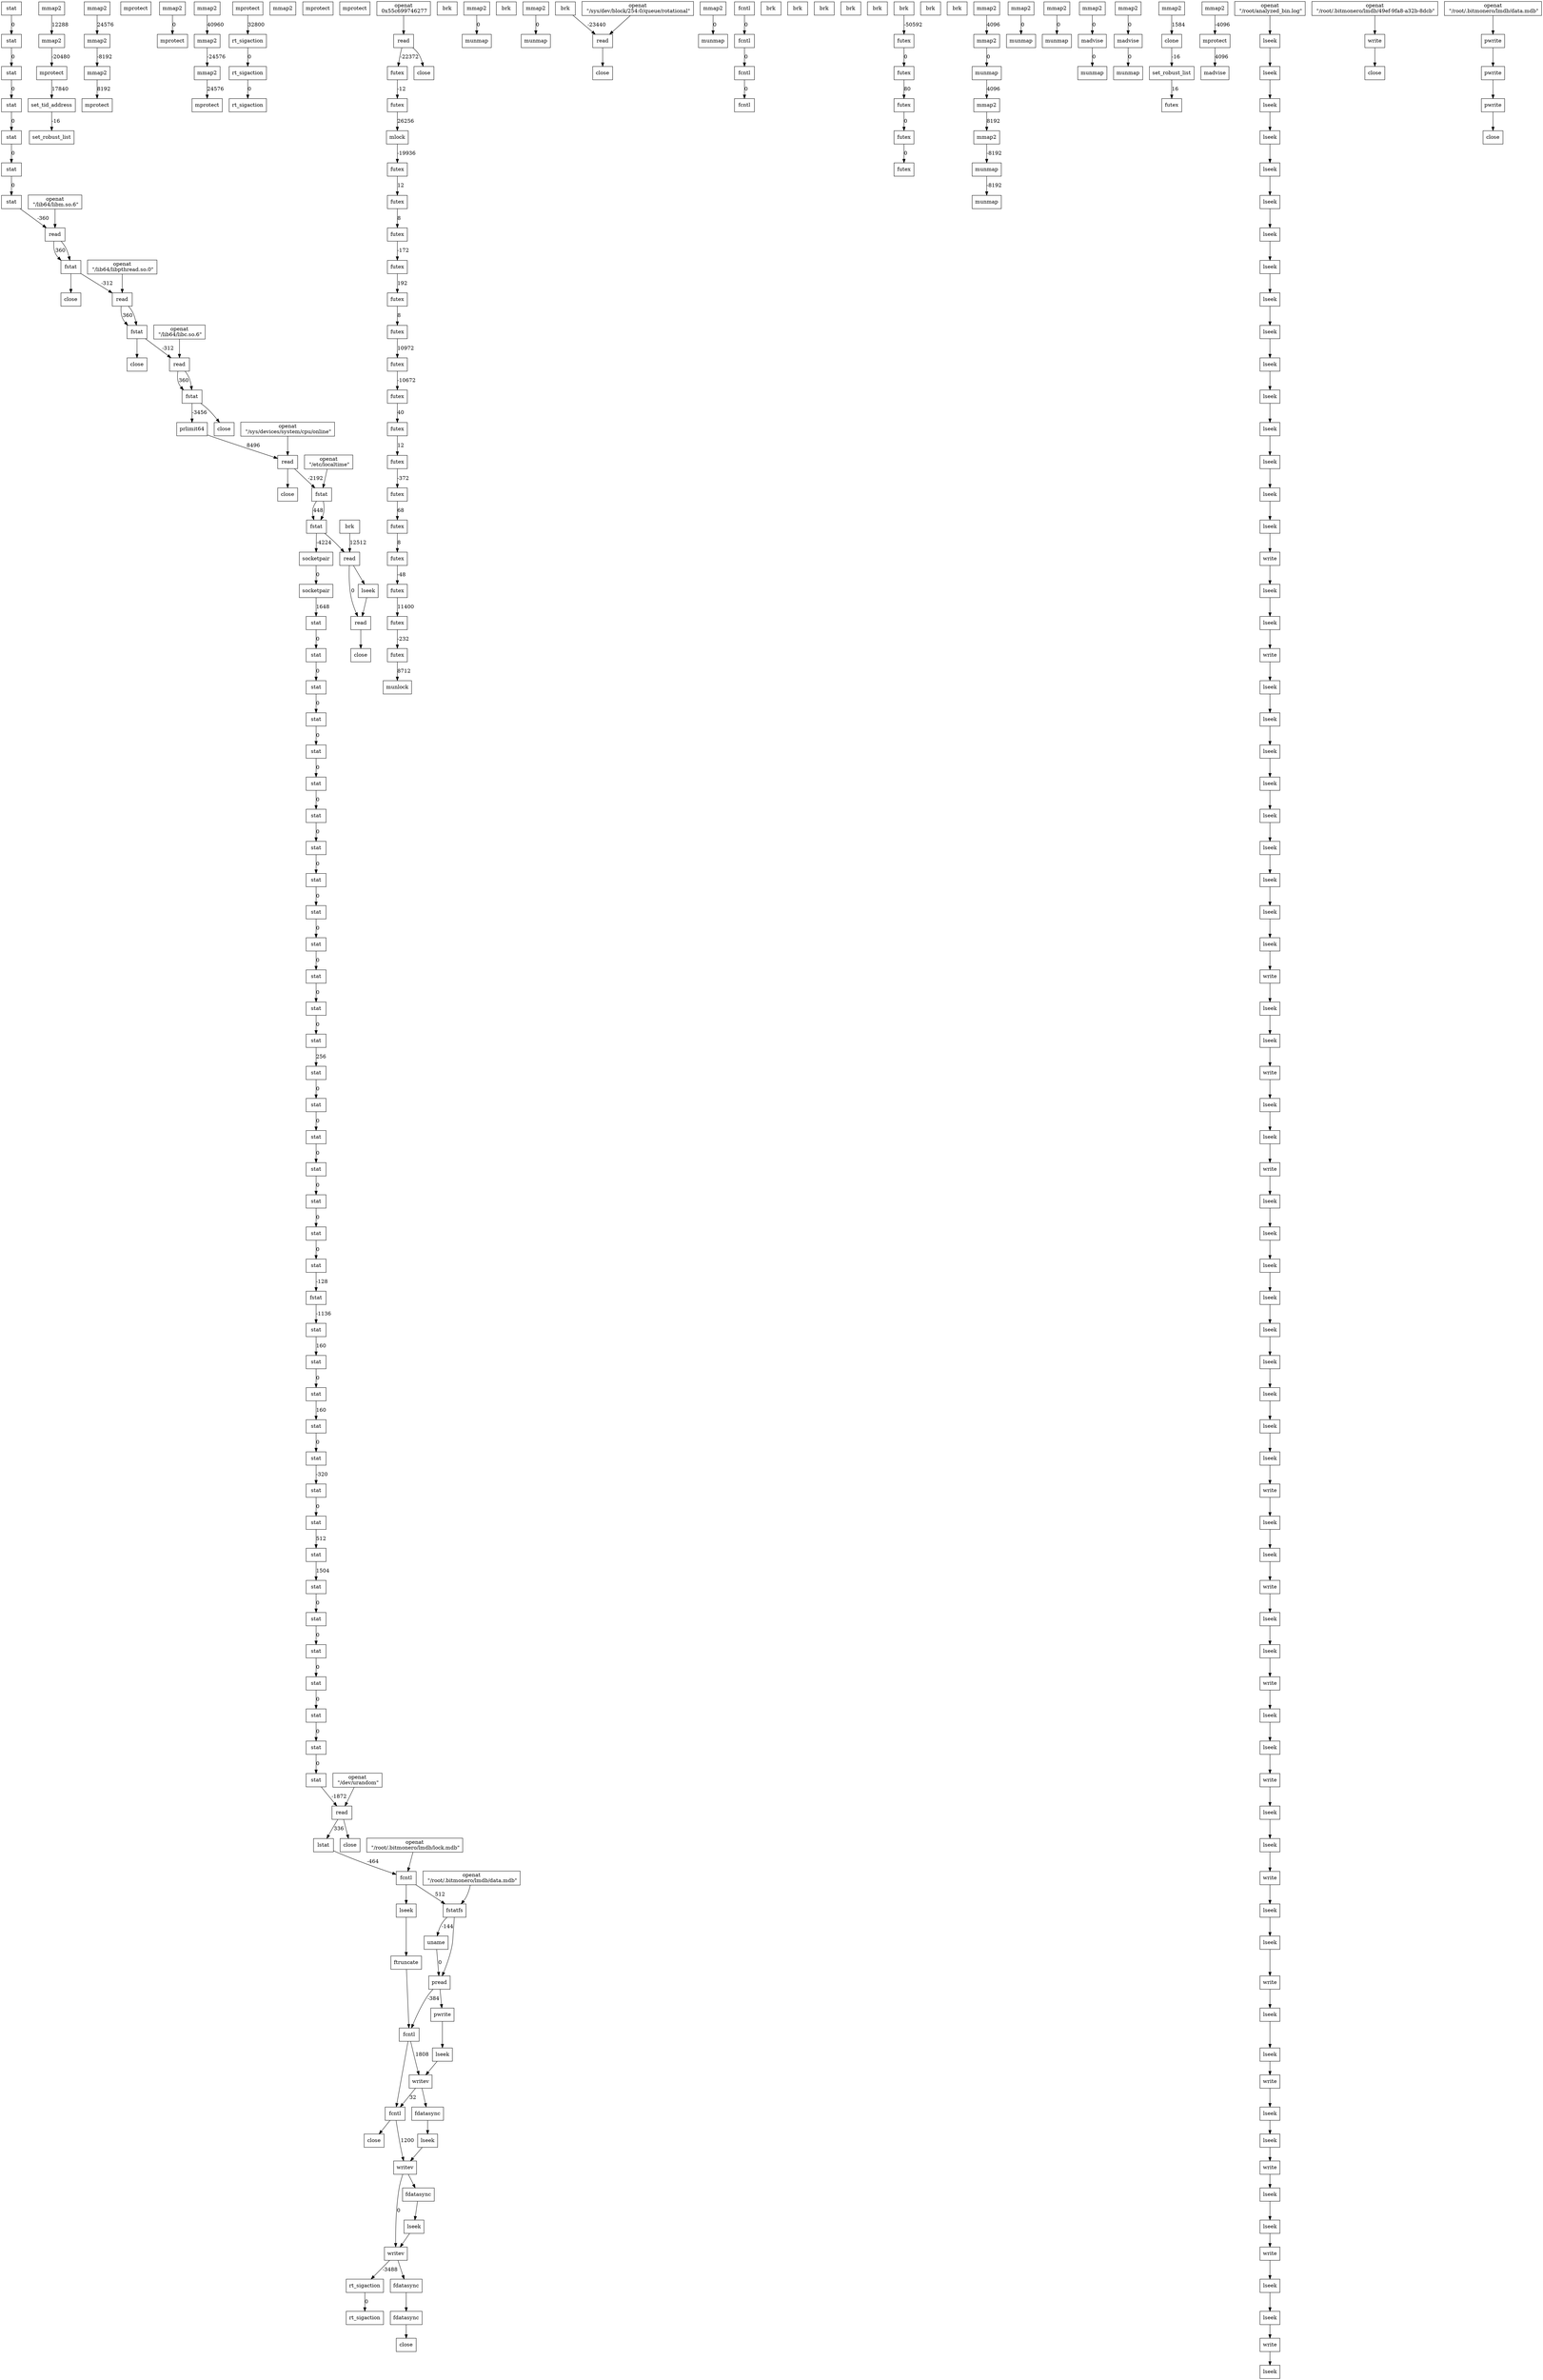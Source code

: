 // test
digraph "System Call Flow" {
	4 [label=stat shape=box]
	6 [label=stat shape=box]
	8 [label=stat shape=box]
	10 [label=stat shape=box]
	12 [label=stat shape=box]
	14 [label=stat shape=box]
	16 [label=stat shape=box]
	18 [label=read shape=box]
	19 [label=fstat shape=box]
	26 [label=read shape=box]
	27 [label=fstat shape=box]
	34 [label=read shape=box]
	35 [label=fstat shape=box]
	53 [label=prlimit64 shape=box]
	62 [label=read shape=box]
	70 [label=fstat shape=box]
	71 [label=fstat shape=box]
	97 [label=socketpair shape=box]
	102 [label=socketpair shape=box]
	120 [label=stat shape=box]
	123 [label=stat shape=box]
	124 [label=stat shape=box]
	125 [label=stat shape=box]
	126 [label=stat shape=box]
	127 [label=stat shape=box]
	128 [label=stat shape=box]
	136 [label=stat shape=box]
	137 [label=stat shape=box]
	138 [label=stat shape=box]
	139 [label=stat shape=box]
	140 [label=stat shape=box]
	141 [label=stat shape=box]
	142 [label=stat shape=box]
	156 [label=stat shape=box]
	157 [label=stat shape=box]
	158 [label=stat shape=box]
	159 [label=stat shape=box]
	160 [label=stat shape=box]
	161 [label=stat shape=box]
	162 [label=stat shape=box]
	173 [label=fstat shape=box]
	184 [label=stat shape=box]
	185 [label=stat shape=box]
	186 [label=stat shape=box]
	187 [label=stat shape=box]
	188 [label=stat shape=box]
	191 [label=stat shape=box]
	192 [label=stat shape=box]
	193 [label=stat shape=box]
	197 [label=stat shape=box]
	198 [label=stat shape=box]
	199 [label=stat shape=box]
	200 [label=stat shape=box]
	201 [label=stat shape=box]
	202 [label=stat shape=box]
	203 [label=stat shape=box]
	216 [label=read shape=box]
	223 [label=lstat shape=box]
	229 [label=fcntl shape=box]
	234 [label=fstatfs shape=box]
	235 [label=uname shape=box]
	236 [label=pread shape=box]
	241 [label=fcntl shape=box]
	246 [label=writev shape=box]
	249 [label=fcntl shape=box]
	256 [label=writev shape=box]
	263 [label=writev shape=box]
	280 [label=rt_sigaction shape=box]
	281 [label=rt_sigaction shape=box]
	20 [label=mmap2 shape=box]
	41 [label=mmap2 shape=box]
	47 [label=mprotect shape=box]
	48 [label=set_tid_address shape=box]
	49 [label=set_robust_list shape=box]
	21 [label=mmap2 shape=box]
	30 [label=mmap2 shape=box]
	31 [label=mmap2 shape=box]
	44 [label=mprotect shape=box]
	22 [label=mprotect shape=box]
	23 [label=mmap2 shape=box]
	45 [label=mprotect shape=box]
	28 [label=mmap2 shape=box]
	38 [label=mmap2 shape=box]
	39 [label=mmap2 shape=box]
	43 [label=mprotect shape=box]
	29 [label=mprotect shape=box]
	50 [label=rt_sigaction shape=box]
	51 [label=rt_sigaction shape=box]
	279 [label=rt_sigaction shape=box]
	36 [label=mmap2 shape=box]
	37 [label=mprotect shape=box]
	46 [label=mprotect shape=box]
	54 [label=openat shape=box]
	55 [label=read shape=box]
	57 [label=futex shape=box]
	58 [label=futex shape=box]
	68 [label=mlock shape=box]
	76 [label=futex shape=box]
	77 [label=futex shape=box]
	78 [label=futex shape=box]
	79 [label=futex shape=box]
	81 [label=futex shape=box]
	82 [label=futex shape=box]
	83 [label=futex shape=box]
	84 [label=futex shape=box]
	85 [label=futex shape=box]
	86 [label=futex shape=box]
	87 [label=futex shape=box]
	88 [label=futex shape=box]
	89 [label=futex shape=box]
	91 [label=futex shape=box]
	92 [label=futex shape=box]
	94 [label=futex shape=box]
	324 [label=munlock shape=box]
	60 [label=brk shape=box]
	64 [label=mmap2 shape=box]
	326 [label=munmap shape=box]
	65 [label=brk shape=box]
	66 [label=mmap2 shape=box]
	325 [label=munmap shape=box]
	67 [label=brk shape=box]
	72 [label=read shape=box]
	74 [label=read shape=box]
	80 [label=brk shape=box]
	195 [label=read shape=box]
	96 [label=mmap2 shape=box]
	119 [label=munmap shape=box]
	99 [label=fcntl shape=box]
	101 [label=fcntl shape=box]
	104 [label=fcntl shape=box]
	106 [label=fcntl shape=box]
	107 [label=brk shape=box]
	108 [label=brk shape=box]
	109 [label=brk shape=box]
	110 [label=brk shape=box]
	111 [label=brk shape=box]
	112 [label=brk shape=box]
	306 [label=futex shape=box]
	307 [label=futex shape=box]
	308 [label=futex shape=box]
	309 [label=futex shape=box]
	310 [label=futex shape=box]
	113 [label=brk shape=box]
	114 [label=brk shape=box]
	179 [label=mmap2 shape=box]
	220 [label=mmap2 shape=box]
	221 [label=munmap shape=box]
	232 [label=mmap2 shape=box]
	252 [label=mmap2 shape=box]
	321 [label=munmap shape=box]
	323 [label=munmap shape=box]
	226 [label=mmap2 shape=box]
	316 [label=munmap shape=box]
	227 [label=mmap2 shape=box]
	315 [label=munmap shape=box]
	238 [label=mmap2 shape=box]
	239 [label=madvise shape=box]
	242 [label=munmap shape=box]
	243 [label=mmap2 shape=box]
	244 [label=madvise shape=box]
	317 [label=munmap shape=box]
	251 [label=mmap2 shape=box]
	261 [label=clone shape=box]
	264 [label=set_robust_list shape=box]
	313 [label=futex shape=box]
	259 [label=mmap2 shape=box]
	260 [label=mprotect shape=box]
	311 [label=madvise shape=box]
	4 -> 6 [label=0]
	6 -> 8 [label=0]
	8 -> 10 [label=0]
	10 -> 12 [label=0]
	12 -> 14 [label=0]
	14 -> 16 [label=0]
	16 -> 18 [label=-360]
	18 -> 19 [label=360]
	19 -> 26 [label=-312]
	26 -> 27 [label=360]
	27 -> 34 [label=-312]
	34 -> 35 [label=360]
	35 -> 53 [label=-3456]
	53 -> 62 [label=8496]
	62 -> 70 [label=-2192]
	70 -> 71 [label=448]
	71 -> 97 [label=-4224]
	97 -> 102 [label=0]
	102 -> 120 [label=1648]
	120 -> 123 [label=0]
	123 -> 124 [label=0]
	124 -> 125 [label=0]
	125 -> 126 [label=0]
	126 -> 127 [label=0]
	127 -> 128 [label=0]
	128 -> 136 [label=0]
	136 -> 137 [label=0]
	137 -> 138 [label=0]
	138 -> 139 [label=0]
	139 -> 140 [label=0]
	140 -> 141 [label=0]
	141 -> 142 [label=0]
	142 -> 156 [label=256]
	156 -> 157 [label=0]
	157 -> 158 [label=0]
	158 -> 159 [label=0]
	159 -> 160 [label=0]
	160 -> 161 [label=0]
	161 -> 162 [label=0]
	162 -> 173 [label=-128]
	173 -> 184 [label=-1136]
	184 -> 185 [label=160]
	185 -> 186 [label=0]
	186 -> 187 [label=160]
	187 -> 188 [label=0]
	188 -> 191 [label=-320]
	191 -> 192 [label=0]
	192 -> 193 [label=512]
	193 -> 197 [label=1504]
	197 -> 198 [label=0]
	198 -> 199 [label=0]
	199 -> 200 [label=0]
	200 -> 201 [label=0]
	201 -> 202 [label=0]
	202 -> 203 [label=0]
	203 -> 216 [label=-1872]
	216 -> 223 [label=336]
	223 -> 229 [label=-464]
	229 -> 234 [label=512]
	234 -> 235 [label=-144]
	235 -> 236 [label=0]
	236 -> 241 [label=-384]
	241 -> 246 [label=1808]
	246 -> 249 [label=32]
	249 -> 256 [label=1200]
	256 -> 263 [label=0]
	263 -> 280 [label=-3488]
	280 -> 281 [label=0]
	20 -> 41 [label=12288]
	41 -> 47 [label=-20480]
	47 -> 48 [label=17840]
	48 -> 49 [label=-16]
	21 -> 30 [label=24576]
	30 -> 31 [label=-8192]
	31 -> 44 [label=8192]
	23 -> 45 [label=0]
	28 -> 38 [label=40960]
	38 -> 39 [label=-24576]
	39 -> 43 [label=24576]
	29 -> 50 [label=32800]
	50 -> 51 [label=0]
	51 -> 279 [label=0]
	55 -> 57 [label=-22372]
	57 -> 58 [label=-12]
	58 -> 68 [label=26256]
	68 -> 76 [label=-19936]
	76 -> 77 [label=12]
	77 -> 78 [label=8]
	78 -> 79 [label=-172]
	79 -> 81 [label=192]
	81 -> 82 [label=8]
	82 -> 83 [label=10972]
	83 -> 84 [label=-10672]
	84 -> 85 [label=40]
	85 -> 86 [label=12]
	86 -> 87 [label=-372]
	87 -> 88 [label=68]
	88 -> 89 [label=8]
	89 -> 91 [label=-48]
	91 -> 92 [label=11400]
	92 -> 94 [label=-232]
	94 -> 324 [label=8712]
	64 -> 326 [label=0]
	66 -> 325 [label=0]
	67 -> 72 [label=12512]
	72 -> 74 [label=0]
	80 -> 195 [label=-23440]
	96 -> 119 [label=0]
	99 -> 101 [label=0]
	101 -> 104 [label=0]
	104 -> 106 [label=0]
	112 -> 306 [label=-50592]
	306 -> 307 [label=0]
	307 -> 308 [label=80]
	308 -> 309 [label=0]
	309 -> 310 [label=0]
	179 -> 220 [label=4096]
	220 -> 221 [label=0]
	221 -> 232 [label=4096]
	232 -> 252 [label=8192]
	252 -> 321 [label=-8192]
	321 -> 323 [label=-8192]
	226 -> 316 [label=0]
	227 -> 315 [label=0]
	238 -> 239 [label=0]
	239 -> 242 [label=0]
	243 -> 244 [label=0]
	244 -> 317 [label=0]
	251 -> 261 [label=1584]
	261 -> 264 [label=-16]
	264 -> 313 [label=16]
	259 -> 260 [label=-4096]
	260 -> 311 [label=4096]
	17 [label="openat
 \"/lib64/libm.so.6\"" shape=box]
	18 [label=read shape=box]
	19 [label=fstat shape=box]
	24 [label=close shape=box]
	25 [label="openat
 \"/lib64/libpthread.so.0\"" shape=box]
	26 [label=read shape=box]
	27 [label=fstat shape=box]
	32 [label=close shape=box]
	33 [label="openat
 \"/lib64/libc.so.6\"" shape=box]
	34 [label=read shape=box]
	35 [label=fstat shape=box]
	40 [label=close shape=box]
	54 [label="openat
 0x55c699746277" shape=box]
	55 [label=read shape=box]
	56 [label=close shape=box]
	61 [label="openat
 \"/sys/devices/system/cpu/online\"" shape=box]
	62 [label=read shape=box]
	63 [label=close shape=box]
	69 [label="openat
 \"/etc/localtime\"" shape=box]
	70 [label=fstat shape=box]
	71 [label=fstat shape=box]
	72 [label=read shape=box]
	73 [label=lseek shape=box]
	74 [label=read shape=box]
	75 [label=close shape=box]
	121 [label="openat
 \"/root/analyzed_bin.log\"" shape=box]
	122 [label=lseek shape=box]
	129 [label=lseek shape=box]
	130 [label=lseek shape=box]
	131 [label=lseek shape=box]
	132 [label=lseek shape=box]
	133 [label=lseek shape=box]
	134 [label=lseek shape=box]
	135 [label=lseek shape=box]
	143 [label=lseek shape=box]
	144 [label=lseek shape=box]
	145 [label=lseek shape=box]
	146 [label=lseek shape=box]
	147 [label=lseek shape=box]
	148 [label=lseek shape=box]
	149 [label=lseek shape=box]
	150 [label=lseek shape=box]
	151 [label=write shape=box]
	152 [label=lseek shape=box]
	153 [label=lseek shape=box]
	154 [label=write shape=box]
	155 [label=lseek shape=box]
	163 [label=lseek shape=box]
	164 [label=lseek shape=box]
	165 [label=lseek shape=box]
	166 [label=lseek shape=box]
	167 [label=lseek shape=box]
	168 [label=lseek shape=box]
	169 [label=lseek shape=box]
	170 [label=lseek shape=box]
	171 [label=write shape=box]
	172 [label=lseek shape=box]
	175 [label=lseek shape=box]
	176 [label=write shape=box]
	177 [label=lseek shape=box]
	180 [label=lseek shape=box]
	181 [label=write shape=box]
	182 [label=lseek shape=box]
	204 [label=lseek shape=box]
	205 [label=lseek shape=box]
	206 [label=lseek shape=box]
	207 [label=lseek shape=box]
	208 [label=lseek shape=box]
	209 [label=lseek shape=box]
	210 [label=lseek shape=box]
	211 [label=lseek shape=box]
	212 [label=write shape=box]
	213 [label=lseek shape=box]
	267 [label=lseek shape=box]
	268 [label=write shape=box]
	269 [label=lseek shape=box]
	271 [label=lseek shape=box]
	272 [label=write shape=box]
	273 [label=lseek shape=box]
	275 [label=lseek shape=box]
	276 [label=write shape=box]
	277 [label=lseek shape=box]
	282 [label=lseek shape=box]
	283 [label=write shape=box]
	284 [label=lseek shape=box]
	286 [label=lseek shape=box]
	287 [label=write shape=box]
	288 [label=lseek shape=box]
	290 [label=lseek shape=box]
	291 [label=write shape=box]
	292 [label=lseek shape=box]
	294 [label=lseek shape=box]
	295 [label=write shape=box]
	296 [label=lseek shape=box]
	298 [label=lseek shape=box]
	299 [label=write shape=box]
	300 [label=lseek shape=box]
	302 [label=lseek shape=box]
	303 [label=write shape=box]
	304 [label=lseek shape=box]
	194 [label="openat
 \"/sys/dev/block/254:0/queue/rotational\"" shape=box]
	195 [label=read shape=box]
	196 [label=close shape=box]
	215 [label="openat
 \"/dev/urandom\"" shape=box]
	216 [label=read shape=box]
	217 [label=close shape=box]
	218 [label="openat
 \"/root/.bitmonero/lmdb/49ef-9fa8-a32b-8dcb\"" shape=box]
	219 [label=write shape=box]
	222 [label=close shape=box]
	228 [label="openat
 \"/root/.bitmonero/lmdb/lock.mdb\"" shape=box]
	229 [label=fcntl shape=box]
	230 [label=lseek shape=box]
	231 [label=ftruncate shape=box]
	241 [label=fcntl shape=box]
	249 [label=fcntl shape=box]
	322 [label=close shape=box]
	233 [label="openat
 \"/root/.bitmonero/lmdb/data.mdb\"" shape=box]
	234 [label=fstatfs shape=box]
	236 [label=pread shape=box]
	237 [label=pwrite shape=box]
	245 [label=lseek shape=box]
	246 [label=writev shape=box]
	247 [label=fdatasync shape=box]
	255 [label=lseek shape=box]
	256 [label=writev shape=box]
	257 [label=fdatasync shape=box]
	262 [label=lseek shape=box]
	263 [label=writev shape=box]
	265 [label=fdatasync shape=box]
	314 [label=fdatasync shape=box]
	319 [label=close shape=box]
	240 [label="openat
 \"/root/.bitmonero/lmdb/data.mdb\"" shape=box]
	248 [label=pwrite shape=box]
	258 [label=pwrite shape=box]
	266 [label=pwrite shape=box]
	318 [label=close shape=box]
	17 -> 18
	18 -> 19
	19 -> 24
	25 -> 26
	26 -> 27
	27 -> 32
	33 -> 34
	34 -> 35
	35 -> 40
	54 -> 55
	55 -> 56
	61 -> 62
	62 -> 63
	69 -> 70
	70 -> 71
	71 -> 72
	72 -> 73
	73 -> 74
	74 -> 75
	121 -> 122
	122 -> 129
	129 -> 130
	130 -> 131
	131 -> 132
	132 -> 133
	133 -> 134
	134 -> 135
	135 -> 143
	143 -> 144
	144 -> 145
	145 -> 146
	146 -> 147
	147 -> 148
	148 -> 149
	149 -> 150
	150 -> 151
	151 -> 152
	152 -> 153
	153 -> 154
	154 -> 155
	155 -> 163
	163 -> 164
	164 -> 165
	165 -> 166
	166 -> 167
	167 -> 168
	168 -> 169
	169 -> 170
	170 -> 171
	171 -> 172
	172 -> 175
	175 -> 176
	176 -> 177
	177 -> 180
	180 -> 181
	181 -> 182
	182 -> 204
	204 -> 205
	205 -> 206
	206 -> 207
	207 -> 208
	208 -> 209
	209 -> 210
	210 -> 211
	211 -> 212
	212 -> 213
	213 -> 267
	267 -> 268
	268 -> 269
	269 -> 271
	271 -> 272
	272 -> 273
	273 -> 275
	275 -> 276
	276 -> 277
	277 -> 282
	282 -> 283
	283 -> 284
	284 -> 286
	286 -> 287
	287 -> 288
	288 -> 290
	290 -> 291
	291 -> 292
	292 -> 294
	294 -> 295
	295 -> 296
	296 -> 298
	298 -> 299
	299 -> 300
	300 -> 302
	302 -> 303
	303 -> 304
	194 -> 195
	195 -> 196
	215 -> 216
	216 -> 217
	218 -> 219
	219 -> 222
	228 -> 229
	229 -> 230
	230 -> 231
	231 -> 241
	241 -> 249
	249 -> 322
	233 -> 234
	234 -> 236
	236 -> 237
	237 -> 245
	245 -> 246
	246 -> 247
	247 -> 255
	255 -> 256
	256 -> 257
	257 -> 262
	262 -> 263
	263 -> 265
	265 -> 314
	314 -> 319
	240 -> 248
	248 -> 258
	258 -> 266
	266 -> 318
}
